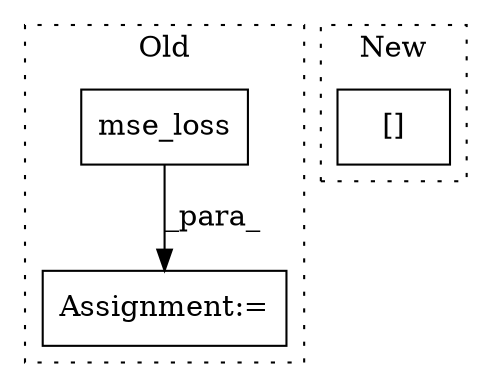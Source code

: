 digraph G {
subgraph cluster0 {
1 [label="mse_loss" a="32" s="7240,7260" l="9,1" shape="box"];
3 [label="Assignment:=" a="7" s="7234" l="1" shape="box"];
label = "Old";
style="dotted";
}
subgraph cluster1 {
2 [label="[]" a="2" s="9296,9320" l="12,1" shape="box"];
label = "New";
style="dotted";
}
1 -> 3 [label="_para_"];
}